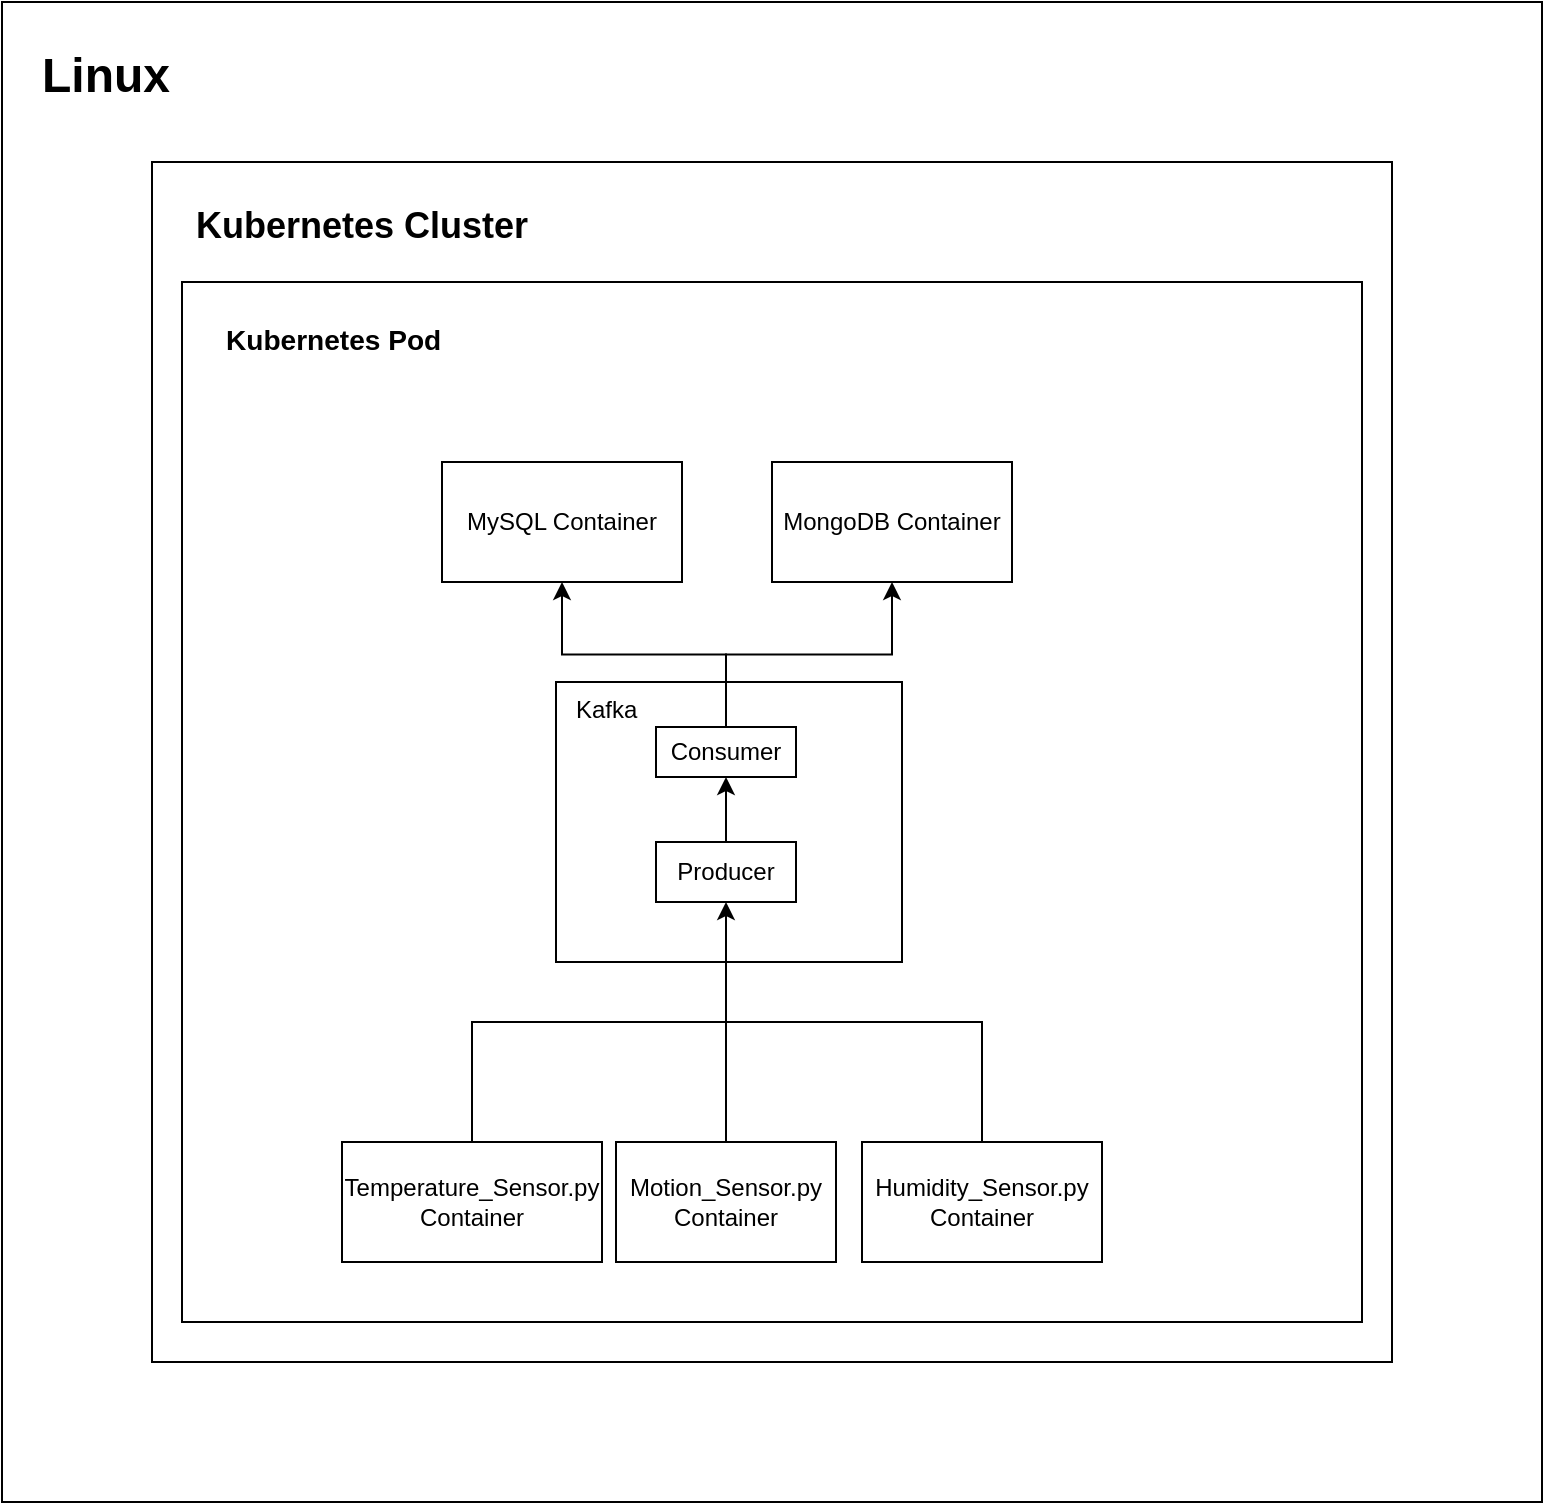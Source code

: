 <mxfile version="26.2.14">
  <diagram name="Page-1" id="IFXmj1nf29KCO2z2vWK3">
    <mxGraphModel dx="1237" dy="703" grid="1" gridSize="10" guides="1" tooltips="1" connect="1" arrows="1" fold="1" page="1" pageScale="1" pageWidth="850" pageHeight="1100" math="0" shadow="0">
      <root>
        <mxCell id="0" />
        <mxCell id="1" parent="0" />
        <mxCell id="yn2adQLre0F1ju3FVmCe-1" value="&lt;h1 align=&quot;left&quot;&gt;Linux&lt;/h1&gt;" style="rounded=0;whiteSpace=wrap;html=1;align=left;verticalAlign=top;spacingLeft=18;" parent="1" vertex="1">
          <mxGeometry x="40" y="20" width="770" height="750" as="geometry" />
        </mxCell>
        <mxCell id="yn2adQLre0F1ju3FVmCe-2" value="&lt;h2&gt;Kubernetes Cluster&lt;/h2&gt;" style="rounded=0;whiteSpace=wrap;html=1;verticalAlign=top;align=left;spacingLeft=20;" parent="1" vertex="1">
          <mxGeometry x="115" y="100" width="620" height="600" as="geometry" />
        </mxCell>
        <mxCell id="yn2adQLre0F1ju3FVmCe-3" value="&lt;h3&gt;Kubernetes Pod&lt;/h3&gt;" style="rounded=0;whiteSpace=wrap;html=1;verticalAlign=top;align=left;spacingLeft=20;" parent="1" vertex="1">
          <mxGeometry x="130" y="160" width="590" height="520" as="geometry" />
        </mxCell>
        <mxCell id="yn2adQLre0F1ju3FVmCe-5" value="MongoDB Container" style="rounded=0;whiteSpace=wrap;html=1;" parent="1" vertex="1">
          <mxGeometry x="425" y="250" width="120" height="60" as="geometry" />
        </mxCell>
        <mxCell id="-stHyc5ohFjhtxXzgKyk-8" style="edgeStyle=orthogonalEdgeStyle;rounded=0;orthogonalLoop=1;jettySize=auto;html=1;entryX=0.5;entryY=1;entryDx=0;entryDy=0;exitX=0.5;exitY=0;exitDx=0;exitDy=0;" edge="1" parent="1" source="yn2adQLre0F1ju3FVmCe-6" target="-stHyc5ohFjhtxXzgKyk-2">
          <mxGeometry relative="1" as="geometry" />
        </mxCell>
        <mxCell id="yn2adQLre0F1ju3FVmCe-6" value="&lt;div&gt;Temperature_Sensor.py Container&lt;/div&gt;" style="rounded=0;whiteSpace=wrap;html=1;" parent="1" vertex="1">
          <mxGeometry x="210" y="590" width="130" height="60" as="geometry" />
        </mxCell>
        <mxCell id="yn2adQLre0F1ju3FVmCe-7" value="Motion_Sensor.py&lt;br&gt;&lt;div&gt;Container&lt;/div&gt;" style="rounded=0;whiteSpace=wrap;html=1;" parent="1" vertex="1">
          <mxGeometry x="347" y="590" width="110" height="60" as="geometry" />
        </mxCell>
        <mxCell id="-stHyc5ohFjhtxXzgKyk-10" style="edgeStyle=orthogonalEdgeStyle;rounded=0;orthogonalLoop=1;jettySize=auto;html=1;entryX=0.5;entryY=1;entryDx=0;entryDy=0;exitX=0.5;exitY=0;exitDx=0;exitDy=0;" edge="1" parent="1" source="yn2adQLre0F1ju3FVmCe-8" target="-stHyc5ohFjhtxXzgKyk-2">
          <mxGeometry relative="1" as="geometry" />
        </mxCell>
        <mxCell id="yn2adQLre0F1ju3FVmCe-8" value="Humidity_Sensor.py&lt;br&gt;Container" style="rounded=0;whiteSpace=wrap;html=1;" parent="1" vertex="1">
          <mxGeometry x="470" y="590" width="120" height="60" as="geometry" />
        </mxCell>
        <mxCell id="yn2adQLre0F1ju3FVmCe-9" value="&lt;div&gt;MySQL Container&lt;/div&gt;" style="rounded=0;whiteSpace=wrap;html=1;" parent="1" vertex="1">
          <mxGeometry x="260" y="250" width="120" height="60" as="geometry" />
        </mxCell>
        <mxCell id="yn2adQLre0F1ju3FVmCe-10" value="Kafka" style="rounded=0;whiteSpace=wrap;html=1;align=left;verticalAlign=top;spacingLeft=8;" parent="1" vertex="1">
          <mxGeometry x="317" y="360" width="173" height="140" as="geometry" />
        </mxCell>
        <mxCell id="-stHyc5ohFjhtxXzgKyk-4" style="edgeStyle=orthogonalEdgeStyle;rounded=0;orthogonalLoop=1;jettySize=auto;html=1;entryX=0.5;entryY=1;entryDx=0;entryDy=0;" edge="1" parent="1" source="-stHyc5ohFjhtxXzgKyk-2" target="-stHyc5ohFjhtxXzgKyk-3">
          <mxGeometry relative="1" as="geometry" />
        </mxCell>
        <mxCell id="-stHyc5ohFjhtxXzgKyk-2" value="Producer" style="rounded=0;whiteSpace=wrap;html=1;" vertex="1" parent="1">
          <mxGeometry x="367" y="440" width="70" height="30" as="geometry" />
        </mxCell>
        <mxCell id="-stHyc5ohFjhtxXzgKyk-6" style="edgeStyle=orthogonalEdgeStyle;rounded=0;orthogonalLoop=1;jettySize=auto;html=1;entryX=0.5;entryY=1;entryDx=0;entryDy=0;" edge="1" parent="1" source="-stHyc5ohFjhtxXzgKyk-3" target="yn2adQLre0F1ju3FVmCe-9">
          <mxGeometry relative="1" as="geometry" />
        </mxCell>
        <mxCell id="-stHyc5ohFjhtxXzgKyk-7" style="edgeStyle=orthogonalEdgeStyle;rounded=0;orthogonalLoop=1;jettySize=auto;html=1;entryX=0.5;entryY=1;entryDx=0;entryDy=0;" edge="1" parent="1" source="-stHyc5ohFjhtxXzgKyk-3" target="yn2adQLre0F1ju3FVmCe-5">
          <mxGeometry relative="1" as="geometry" />
        </mxCell>
        <mxCell id="-stHyc5ohFjhtxXzgKyk-3" value="Consumer" style="rounded=0;whiteSpace=wrap;html=1;" vertex="1" parent="1">
          <mxGeometry x="367" y="382.5" width="70" height="25" as="geometry" />
        </mxCell>
        <mxCell id="-stHyc5ohFjhtxXzgKyk-9" style="edgeStyle=orthogonalEdgeStyle;rounded=0;orthogonalLoop=1;jettySize=auto;html=1;entryX=0.5;entryY=1;entryDx=0;entryDy=0;" edge="1" parent="1" source="yn2adQLre0F1ju3FVmCe-7" target="-stHyc5ohFjhtxXzgKyk-2">
          <mxGeometry relative="1" as="geometry" />
        </mxCell>
      </root>
    </mxGraphModel>
  </diagram>
</mxfile>
